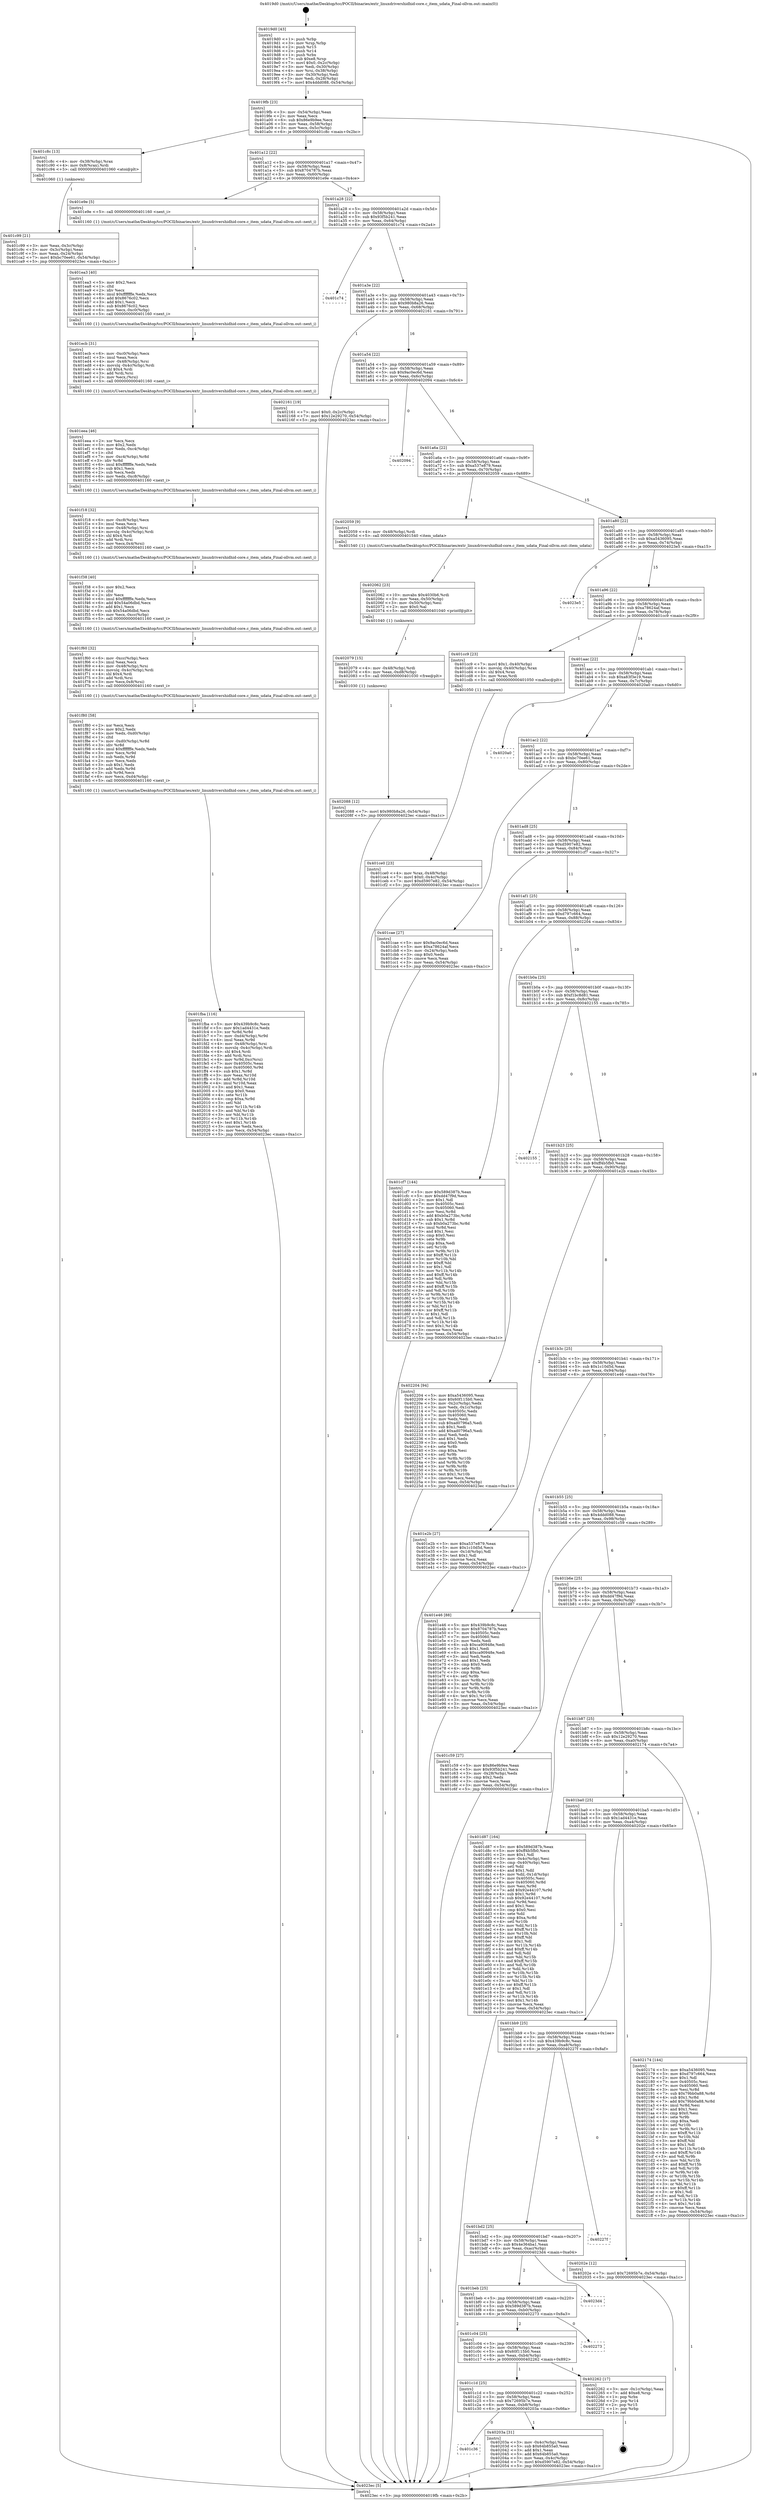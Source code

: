 digraph "0x4019d0" {
  label = "0x4019d0 (/mnt/c/Users/mathe/Desktop/tcc/POCII/binaries/extr_linuxdrivershidhid-core.c_item_udata_Final-ollvm.out::main(0))"
  labelloc = "t"
  node[shape=record]

  Entry [label="",width=0.3,height=0.3,shape=circle,fillcolor=black,style=filled]
  "0x4019fb" [label="{
     0x4019fb [23]\l
     | [instrs]\l
     &nbsp;&nbsp;0x4019fb \<+3\>: mov -0x54(%rbp),%eax\l
     &nbsp;&nbsp;0x4019fe \<+2\>: mov %eax,%ecx\l
     &nbsp;&nbsp;0x401a00 \<+6\>: sub $0x86e9b9ee,%ecx\l
     &nbsp;&nbsp;0x401a06 \<+3\>: mov %eax,-0x58(%rbp)\l
     &nbsp;&nbsp;0x401a09 \<+3\>: mov %ecx,-0x5c(%rbp)\l
     &nbsp;&nbsp;0x401a0c \<+6\>: je 0000000000401c8c \<main+0x2bc\>\l
  }"]
  "0x401c8c" [label="{
     0x401c8c [13]\l
     | [instrs]\l
     &nbsp;&nbsp;0x401c8c \<+4\>: mov -0x38(%rbp),%rax\l
     &nbsp;&nbsp;0x401c90 \<+4\>: mov 0x8(%rax),%rdi\l
     &nbsp;&nbsp;0x401c94 \<+5\>: call 0000000000401060 \<atoi@plt\>\l
     | [calls]\l
     &nbsp;&nbsp;0x401060 \{1\} (unknown)\l
  }"]
  "0x401a12" [label="{
     0x401a12 [22]\l
     | [instrs]\l
     &nbsp;&nbsp;0x401a12 \<+5\>: jmp 0000000000401a17 \<main+0x47\>\l
     &nbsp;&nbsp;0x401a17 \<+3\>: mov -0x58(%rbp),%eax\l
     &nbsp;&nbsp;0x401a1a \<+5\>: sub $0x8704787b,%eax\l
     &nbsp;&nbsp;0x401a1f \<+3\>: mov %eax,-0x60(%rbp)\l
     &nbsp;&nbsp;0x401a22 \<+6\>: je 0000000000401e9e \<main+0x4ce\>\l
  }"]
  Exit [label="",width=0.3,height=0.3,shape=circle,fillcolor=black,style=filled,peripheries=2]
  "0x401e9e" [label="{
     0x401e9e [5]\l
     | [instrs]\l
     &nbsp;&nbsp;0x401e9e \<+5\>: call 0000000000401160 \<next_i\>\l
     | [calls]\l
     &nbsp;&nbsp;0x401160 \{1\} (/mnt/c/Users/mathe/Desktop/tcc/POCII/binaries/extr_linuxdrivershidhid-core.c_item_udata_Final-ollvm.out::next_i)\l
  }"]
  "0x401a28" [label="{
     0x401a28 [22]\l
     | [instrs]\l
     &nbsp;&nbsp;0x401a28 \<+5\>: jmp 0000000000401a2d \<main+0x5d\>\l
     &nbsp;&nbsp;0x401a2d \<+3\>: mov -0x58(%rbp),%eax\l
     &nbsp;&nbsp;0x401a30 \<+5\>: sub $0x93f5b241,%eax\l
     &nbsp;&nbsp;0x401a35 \<+3\>: mov %eax,-0x64(%rbp)\l
     &nbsp;&nbsp;0x401a38 \<+6\>: je 0000000000401c74 \<main+0x2a4\>\l
  }"]
  "0x402088" [label="{
     0x402088 [12]\l
     | [instrs]\l
     &nbsp;&nbsp;0x402088 \<+7\>: movl $0x980b8a26,-0x54(%rbp)\l
     &nbsp;&nbsp;0x40208f \<+5\>: jmp 00000000004023ec \<main+0xa1c\>\l
  }"]
  "0x401c74" [label="{
     0x401c74\l
  }", style=dashed]
  "0x401a3e" [label="{
     0x401a3e [22]\l
     | [instrs]\l
     &nbsp;&nbsp;0x401a3e \<+5\>: jmp 0000000000401a43 \<main+0x73\>\l
     &nbsp;&nbsp;0x401a43 \<+3\>: mov -0x58(%rbp),%eax\l
     &nbsp;&nbsp;0x401a46 \<+5\>: sub $0x980b8a26,%eax\l
     &nbsp;&nbsp;0x401a4b \<+3\>: mov %eax,-0x68(%rbp)\l
     &nbsp;&nbsp;0x401a4e \<+6\>: je 0000000000402161 \<main+0x791\>\l
  }"]
  "0x402079" [label="{
     0x402079 [15]\l
     | [instrs]\l
     &nbsp;&nbsp;0x402079 \<+4\>: mov -0x48(%rbp),%rdi\l
     &nbsp;&nbsp;0x40207d \<+6\>: mov %eax,-0xd8(%rbp)\l
     &nbsp;&nbsp;0x402083 \<+5\>: call 0000000000401030 \<free@plt\>\l
     | [calls]\l
     &nbsp;&nbsp;0x401030 \{1\} (unknown)\l
  }"]
  "0x402161" [label="{
     0x402161 [19]\l
     | [instrs]\l
     &nbsp;&nbsp;0x402161 \<+7\>: movl $0x0,-0x2c(%rbp)\l
     &nbsp;&nbsp;0x402168 \<+7\>: movl $0x12e29270,-0x54(%rbp)\l
     &nbsp;&nbsp;0x40216f \<+5\>: jmp 00000000004023ec \<main+0xa1c\>\l
  }"]
  "0x401a54" [label="{
     0x401a54 [22]\l
     | [instrs]\l
     &nbsp;&nbsp;0x401a54 \<+5\>: jmp 0000000000401a59 \<main+0x89\>\l
     &nbsp;&nbsp;0x401a59 \<+3\>: mov -0x58(%rbp),%eax\l
     &nbsp;&nbsp;0x401a5c \<+5\>: sub $0x9ac0ec6d,%eax\l
     &nbsp;&nbsp;0x401a61 \<+3\>: mov %eax,-0x6c(%rbp)\l
     &nbsp;&nbsp;0x401a64 \<+6\>: je 0000000000402094 \<main+0x6c4\>\l
  }"]
  "0x402062" [label="{
     0x402062 [23]\l
     | [instrs]\l
     &nbsp;&nbsp;0x402062 \<+10\>: movabs $0x4030b6,%rdi\l
     &nbsp;&nbsp;0x40206c \<+3\>: mov %eax,-0x50(%rbp)\l
     &nbsp;&nbsp;0x40206f \<+3\>: mov -0x50(%rbp),%esi\l
     &nbsp;&nbsp;0x402072 \<+2\>: mov $0x0,%al\l
     &nbsp;&nbsp;0x402074 \<+5\>: call 0000000000401040 \<printf@plt\>\l
     | [calls]\l
     &nbsp;&nbsp;0x401040 \{1\} (unknown)\l
  }"]
  "0x402094" [label="{
     0x402094\l
  }", style=dashed]
  "0x401a6a" [label="{
     0x401a6a [22]\l
     | [instrs]\l
     &nbsp;&nbsp;0x401a6a \<+5\>: jmp 0000000000401a6f \<main+0x9f\>\l
     &nbsp;&nbsp;0x401a6f \<+3\>: mov -0x58(%rbp),%eax\l
     &nbsp;&nbsp;0x401a72 \<+5\>: sub $0xa537e879,%eax\l
     &nbsp;&nbsp;0x401a77 \<+3\>: mov %eax,-0x70(%rbp)\l
     &nbsp;&nbsp;0x401a7a \<+6\>: je 0000000000402059 \<main+0x689\>\l
  }"]
  "0x401c36" [label="{
     0x401c36\l
  }", style=dashed]
  "0x402059" [label="{
     0x402059 [9]\l
     | [instrs]\l
     &nbsp;&nbsp;0x402059 \<+4\>: mov -0x48(%rbp),%rdi\l
     &nbsp;&nbsp;0x40205d \<+5\>: call 0000000000401540 \<item_udata\>\l
     | [calls]\l
     &nbsp;&nbsp;0x401540 \{1\} (/mnt/c/Users/mathe/Desktop/tcc/POCII/binaries/extr_linuxdrivershidhid-core.c_item_udata_Final-ollvm.out::item_udata)\l
  }"]
  "0x401a80" [label="{
     0x401a80 [22]\l
     | [instrs]\l
     &nbsp;&nbsp;0x401a80 \<+5\>: jmp 0000000000401a85 \<main+0xb5\>\l
     &nbsp;&nbsp;0x401a85 \<+3\>: mov -0x58(%rbp),%eax\l
     &nbsp;&nbsp;0x401a88 \<+5\>: sub $0xa5436095,%eax\l
     &nbsp;&nbsp;0x401a8d \<+3\>: mov %eax,-0x74(%rbp)\l
     &nbsp;&nbsp;0x401a90 \<+6\>: je 00000000004023e5 \<main+0xa15\>\l
  }"]
  "0x40203a" [label="{
     0x40203a [31]\l
     | [instrs]\l
     &nbsp;&nbsp;0x40203a \<+3\>: mov -0x4c(%rbp),%eax\l
     &nbsp;&nbsp;0x40203d \<+5\>: sub $0x64b855a0,%eax\l
     &nbsp;&nbsp;0x402042 \<+3\>: add $0x1,%eax\l
     &nbsp;&nbsp;0x402045 \<+5\>: add $0x64b855a0,%eax\l
     &nbsp;&nbsp;0x40204a \<+3\>: mov %eax,-0x4c(%rbp)\l
     &nbsp;&nbsp;0x40204d \<+7\>: movl $0xd5907e82,-0x54(%rbp)\l
     &nbsp;&nbsp;0x402054 \<+5\>: jmp 00000000004023ec \<main+0xa1c\>\l
  }"]
  "0x4023e5" [label="{
     0x4023e5\l
  }", style=dashed]
  "0x401a96" [label="{
     0x401a96 [22]\l
     | [instrs]\l
     &nbsp;&nbsp;0x401a96 \<+5\>: jmp 0000000000401a9b \<main+0xcb\>\l
     &nbsp;&nbsp;0x401a9b \<+3\>: mov -0x58(%rbp),%eax\l
     &nbsp;&nbsp;0x401a9e \<+5\>: sub $0xa78624af,%eax\l
     &nbsp;&nbsp;0x401aa3 \<+3\>: mov %eax,-0x78(%rbp)\l
     &nbsp;&nbsp;0x401aa6 \<+6\>: je 0000000000401cc9 \<main+0x2f9\>\l
  }"]
  "0x401c1d" [label="{
     0x401c1d [25]\l
     | [instrs]\l
     &nbsp;&nbsp;0x401c1d \<+5\>: jmp 0000000000401c22 \<main+0x252\>\l
     &nbsp;&nbsp;0x401c22 \<+3\>: mov -0x58(%rbp),%eax\l
     &nbsp;&nbsp;0x401c25 \<+5\>: sub $0x72695b7e,%eax\l
     &nbsp;&nbsp;0x401c2a \<+6\>: mov %eax,-0xb8(%rbp)\l
     &nbsp;&nbsp;0x401c30 \<+6\>: je 000000000040203a \<main+0x66a\>\l
  }"]
  "0x401cc9" [label="{
     0x401cc9 [23]\l
     | [instrs]\l
     &nbsp;&nbsp;0x401cc9 \<+7\>: movl $0x1,-0x40(%rbp)\l
     &nbsp;&nbsp;0x401cd0 \<+4\>: movslq -0x40(%rbp),%rax\l
     &nbsp;&nbsp;0x401cd4 \<+4\>: shl $0x4,%rax\l
     &nbsp;&nbsp;0x401cd8 \<+3\>: mov %rax,%rdi\l
     &nbsp;&nbsp;0x401cdb \<+5\>: call 0000000000401050 \<malloc@plt\>\l
     | [calls]\l
     &nbsp;&nbsp;0x401050 \{1\} (unknown)\l
  }"]
  "0x401aac" [label="{
     0x401aac [22]\l
     | [instrs]\l
     &nbsp;&nbsp;0x401aac \<+5\>: jmp 0000000000401ab1 \<main+0xe1\>\l
     &nbsp;&nbsp;0x401ab1 \<+3\>: mov -0x58(%rbp),%eax\l
     &nbsp;&nbsp;0x401ab4 \<+5\>: sub $0xa83f3e19,%eax\l
     &nbsp;&nbsp;0x401ab9 \<+3\>: mov %eax,-0x7c(%rbp)\l
     &nbsp;&nbsp;0x401abc \<+6\>: je 00000000004020a0 \<main+0x6d0\>\l
  }"]
  "0x402262" [label="{
     0x402262 [17]\l
     | [instrs]\l
     &nbsp;&nbsp;0x402262 \<+3\>: mov -0x1c(%rbp),%eax\l
     &nbsp;&nbsp;0x402265 \<+7\>: add $0xe8,%rsp\l
     &nbsp;&nbsp;0x40226c \<+1\>: pop %rbx\l
     &nbsp;&nbsp;0x40226d \<+2\>: pop %r14\l
     &nbsp;&nbsp;0x40226f \<+2\>: pop %r15\l
     &nbsp;&nbsp;0x402271 \<+1\>: pop %rbp\l
     &nbsp;&nbsp;0x402272 \<+1\>: ret\l
  }"]
  "0x4020a0" [label="{
     0x4020a0\l
  }", style=dashed]
  "0x401ac2" [label="{
     0x401ac2 [22]\l
     | [instrs]\l
     &nbsp;&nbsp;0x401ac2 \<+5\>: jmp 0000000000401ac7 \<main+0xf7\>\l
     &nbsp;&nbsp;0x401ac7 \<+3\>: mov -0x58(%rbp),%eax\l
     &nbsp;&nbsp;0x401aca \<+5\>: sub $0xbc70ee61,%eax\l
     &nbsp;&nbsp;0x401acf \<+3\>: mov %eax,-0x80(%rbp)\l
     &nbsp;&nbsp;0x401ad2 \<+6\>: je 0000000000401cae \<main+0x2de\>\l
  }"]
  "0x401c04" [label="{
     0x401c04 [25]\l
     | [instrs]\l
     &nbsp;&nbsp;0x401c04 \<+5\>: jmp 0000000000401c09 \<main+0x239\>\l
     &nbsp;&nbsp;0x401c09 \<+3\>: mov -0x58(%rbp),%eax\l
     &nbsp;&nbsp;0x401c0c \<+5\>: sub $0x60f115b0,%eax\l
     &nbsp;&nbsp;0x401c11 \<+6\>: mov %eax,-0xb4(%rbp)\l
     &nbsp;&nbsp;0x401c17 \<+6\>: je 0000000000402262 \<main+0x892\>\l
  }"]
  "0x401cae" [label="{
     0x401cae [27]\l
     | [instrs]\l
     &nbsp;&nbsp;0x401cae \<+5\>: mov $0x9ac0ec6d,%eax\l
     &nbsp;&nbsp;0x401cb3 \<+5\>: mov $0xa78624af,%ecx\l
     &nbsp;&nbsp;0x401cb8 \<+3\>: mov -0x24(%rbp),%edx\l
     &nbsp;&nbsp;0x401cbb \<+3\>: cmp $0x0,%edx\l
     &nbsp;&nbsp;0x401cbe \<+3\>: cmove %ecx,%eax\l
     &nbsp;&nbsp;0x401cc1 \<+3\>: mov %eax,-0x54(%rbp)\l
     &nbsp;&nbsp;0x401cc4 \<+5\>: jmp 00000000004023ec \<main+0xa1c\>\l
  }"]
  "0x401ad8" [label="{
     0x401ad8 [25]\l
     | [instrs]\l
     &nbsp;&nbsp;0x401ad8 \<+5\>: jmp 0000000000401add \<main+0x10d\>\l
     &nbsp;&nbsp;0x401add \<+3\>: mov -0x58(%rbp),%eax\l
     &nbsp;&nbsp;0x401ae0 \<+5\>: sub $0xd5907e82,%eax\l
     &nbsp;&nbsp;0x401ae5 \<+6\>: mov %eax,-0x84(%rbp)\l
     &nbsp;&nbsp;0x401aeb \<+6\>: je 0000000000401cf7 \<main+0x327\>\l
  }"]
  "0x402273" [label="{
     0x402273\l
  }", style=dashed]
  "0x401cf7" [label="{
     0x401cf7 [144]\l
     | [instrs]\l
     &nbsp;&nbsp;0x401cf7 \<+5\>: mov $0x589d387b,%eax\l
     &nbsp;&nbsp;0x401cfc \<+5\>: mov $0xdd47f9d,%ecx\l
     &nbsp;&nbsp;0x401d01 \<+2\>: mov $0x1,%dl\l
     &nbsp;&nbsp;0x401d03 \<+7\>: mov 0x40505c,%esi\l
     &nbsp;&nbsp;0x401d0a \<+7\>: mov 0x405060,%edi\l
     &nbsp;&nbsp;0x401d11 \<+3\>: mov %esi,%r8d\l
     &nbsp;&nbsp;0x401d14 \<+7\>: add $0xb0a273bc,%r8d\l
     &nbsp;&nbsp;0x401d1b \<+4\>: sub $0x1,%r8d\l
     &nbsp;&nbsp;0x401d1f \<+7\>: sub $0xb0a273bc,%r8d\l
     &nbsp;&nbsp;0x401d26 \<+4\>: imul %r8d,%esi\l
     &nbsp;&nbsp;0x401d2a \<+3\>: and $0x1,%esi\l
     &nbsp;&nbsp;0x401d2d \<+3\>: cmp $0x0,%esi\l
     &nbsp;&nbsp;0x401d30 \<+4\>: sete %r9b\l
     &nbsp;&nbsp;0x401d34 \<+3\>: cmp $0xa,%edi\l
     &nbsp;&nbsp;0x401d37 \<+4\>: setl %r10b\l
     &nbsp;&nbsp;0x401d3b \<+3\>: mov %r9b,%r11b\l
     &nbsp;&nbsp;0x401d3e \<+4\>: xor $0xff,%r11b\l
     &nbsp;&nbsp;0x401d42 \<+3\>: mov %r10b,%bl\l
     &nbsp;&nbsp;0x401d45 \<+3\>: xor $0xff,%bl\l
     &nbsp;&nbsp;0x401d48 \<+3\>: xor $0x1,%dl\l
     &nbsp;&nbsp;0x401d4b \<+3\>: mov %r11b,%r14b\l
     &nbsp;&nbsp;0x401d4e \<+4\>: and $0xff,%r14b\l
     &nbsp;&nbsp;0x401d52 \<+3\>: and %dl,%r9b\l
     &nbsp;&nbsp;0x401d55 \<+3\>: mov %bl,%r15b\l
     &nbsp;&nbsp;0x401d58 \<+4\>: and $0xff,%r15b\l
     &nbsp;&nbsp;0x401d5c \<+3\>: and %dl,%r10b\l
     &nbsp;&nbsp;0x401d5f \<+3\>: or %r9b,%r14b\l
     &nbsp;&nbsp;0x401d62 \<+3\>: or %r10b,%r15b\l
     &nbsp;&nbsp;0x401d65 \<+3\>: xor %r15b,%r14b\l
     &nbsp;&nbsp;0x401d68 \<+3\>: or %bl,%r11b\l
     &nbsp;&nbsp;0x401d6b \<+4\>: xor $0xff,%r11b\l
     &nbsp;&nbsp;0x401d6f \<+3\>: or $0x1,%dl\l
     &nbsp;&nbsp;0x401d72 \<+3\>: and %dl,%r11b\l
     &nbsp;&nbsp;0x401d75 \<+3\>: or %r11b,%r14b\l
     &nbsp;&nbsp;0x401d78 \<+4\>: test $0x1,%r14b\l
     &nbsp;&nbsp;0x401d7c \<+3\>: cmovne %ecx,%eax\l
     &nbsp;&nbsp;0x401d7f \<+3\>: mov %eax,-0x54(%rbp)\l
     &nbsp;&nbsp;0x401d82 \<+5\>: jmp 00000000004023ec \<main+0xa1c\>\l
  }"]
  "0x401af1" [label="{
     0x401af1 [25]\l
     | [instrs]\l
     &nbsp;&nbsp;0x401af1 \<+5\>: jmp 0000000000401af6 \<main+0x126\>\l
     &nbsp;&nbsp;0x401af6 \<+3\>: mov -0x58(%rbp),%eax\l
     &nbsp;&nbsp;0x401af9 \<+5\>: sub $0xd797c664,%eax\l
     &nbsp;&nbsp;0x401afe \<+6\>: mov %eax,-0x88(%rbp)\l
     &nbsp;&nbsp;0x401b04 \<+6\>: je 0000000000402204 \<main+0x834\>\l
  }"]
  "0x401beb" [label="{
     0x401beb [25]\l
     | [instrs]\l
     &nbsp;&nbsp;0x401beb \<+5\>: jmp 0000000000401bf0 \<main+0x220\>\l
     &nbsp;&nbsp;0x401bf0 \<+3\>: mov -0x58(%rbp),%eax\l
     &nbsp;&nbsp;0x401bf3 \<+5\>: sub $0x589d387b,%eax\l
     &nbsp;&nbsp;0x401bf8 \<+6\>: mov %eax,-0xb0(%rbp)\l
     &nbsp;&nbsp;0x401bfe \<+6\>: je 0000000000402273 \<main+0x8a3\>\l
  }"]
  "0x402204" [label="{
     0x402204 [94]\l
     | [instrs]\l
     &nbsp;&nbsp;0x402204 \<+5\>: mov $0xa5436095,%eax\l
     &nbsp;&nbsp;0x402209 \<+5\>: mov $0x60f115b0,%ecx\l
     &nbsp;&nbsp;0x40220e \<+3\>: mov -0x2c(%rbp),%edx\l
     &nbsp;&nbsp;0x402211 \<+3\>: mov %edx,-0x1c(%rbp)\l
     &nbsp;&nbsp;0x402214 \<+7\>: mov 0x40505c,%edx\l
     &nbsp;&nbsp;0x40221b \<+7\>: mov 0x405060,%esi\l
     &nbsp;&nbsp;0x402222 \<+2\>: mov %edx,%edi\l
     &nbsp;&nbsp;0x402224 \<+6\>: sub $0xad0796a5,%edi\l
     &nbsp;&nbsp;0x40222a \<+3\>: sub $0x1,%edi\l
     &nbsp;&nbsp;0x40222d \<+6\>: add $0xad0796a5,%edi\l
     &nbsp;&nbsp;0x402233 \<+3\>: imul %edi,%edx\l
     &nbsp;&nbsp;0x402236 \<+3\>: and $0x1,%edx\l
     &nbsp;&nbsp;0x402239 \<+3\>: cmp $0x0,%edx\l
     &nbsp;&nbsp;0x40223c \<+4\>: sete %r8b\l
     &nbsp;&nbsp;0x402240 \<+3\>: cmp $0xa,%esi\l
     &nbsp;&nbsp;0x402243 \<+4\>: setl %r9b\l
     &nbsp;&nbsp;0x402247 \<+3\>: mov %r8b,%r10b\l
     &nbsp;&nbsp;0x40224a \<+3\>: and %r9b,%r10b\l
     &nbsp;&nbsp;0x40224d \<+3\>: xor %r9b,%r8b\l
     &nbsp;&nbsp;0x402250 \<+3\>: or %r8b,%r10b\l
     &nbsp;&nbsp;0x402253 \<+4\>: test $0x1,%r10b\l
     &nbsp;&nbsp;0x402257 \<+3\>: cmovne %ecx,%eax\l
     &nbsp;&nbsp;0x40225a \<+3\>: mov %eax,-0x54(%rbp)\l
     &nbsp;&nbsp;0x40225d \<+5\>: jmp 00000000004023ec \<main+0xa1c\>\l
  }"]
  "0x401b0a" [label="{
     0x401b0a [25]\l
     | [instrs]\l
     &nbsp;&nbsp;0x401b0a \<+5\>: jmp 0000000000401b0f \<main+0x13f\>\l
     &nbsp;&nbsp;0x401b0f \<+3\>: mov -0x58(%rbp),%eax\l
     &nbsp;&nbsp;0x401b12 \<+5\>: sub $0xf1bc8d81,%eax\l
     &nbsp;&nbsp;0x401b17 \<+6\>: mov %eax,-0x8c(%rbp)\l
     &nbsp;&nbsp;0x401b1d \<+6\>: je 0000000000402155 \<main+0x785\>\l
  }"]
  "0x4023d4" [label="{
     0x4023d4\l
  }", style=dashed]
  "0x402155" [label="{
     0x402155\l
  }", style=dashed]
  "0x401b23" [label="{
     0x401b23 [25]\l
     | [instrs]\l
     &nbsp;&nbsp;0x401b23 \<+5\>: jmp 0000000000401b28 \<main+0x158\>\l
     &nbsp;&nbsp;0x401b28 \<+3\>: mov -0x58(%rbp),%eax\l
     &nbsp;&nbsp;0x401b2b \<+5\>: sub $0xff4b5fb0,%eax\l
     &nbsp;&nbsp;0x401b30 \<+6\>: mov %eax,-0x90(%rbp)\l
     &nbsp;&nbsp;0x401b36 \<+6\>: je 0000000000401e2b \<main+0x45b\>\l
  }"]
  "0x401bd2" [label="{
     0x401bd2 [25]\l
     | [instrs]\l
     &nbsp;&nbsp;0x401bd2 \<+5\>: jmp 0000000000401bd7 \<main+0x207\>\l
     &nbsp;&nbsp;0x401bd7 \<+3\>: mov -0x58(%rbp),%eax\l
     &nbsp;&nbsp;0x401bda \<+5\>: sub $0x4e364ba1,%eax\l
     &nbsp;&nbsp;0x401bdf \<+6\>: mov %eax,-0xac(%rbp)\l
     &nbsp;&nbsp;0x401be5 \<+6\>: je 00000000004023d4 \<main+0xa04\>\l
  }"]
  "0x401e2b" [label="{
     0x401e2b [27]\l
     | [instrs]\l
     &nbsp;&nbsp;0x401e2b \<+5\>: mov $0xa537e879,%eax\l
     &nbsp;&nbsp;0x401e30 \<+5\>: mov $0x1c10d5d,%ecx\l
     &nbsp;&nbsp;0x401e35 \<+3\>: mov -0x1d(%rbp),%dl\l
     &nbsp;&nbsp;0x401e38 \<+3\>: test $0x1,%dl\l
     &nbsp;&nbsp;0x401e3b \<+3\>: cmovne %ecx,%eax\l
     &nbsp;&nbsp;0x401e3e \<+3\>: mov %eax,-0x54(%rbp)\l
     &nbsp;&nbsp;0x401e41 \<+5\>: jmp 00000000004023ec \<main+0xa1c\>\l
  }"]
  "0x401b3c" [label="{
     0x401b3c [25]\l
     | [instrs]\l
     &nbsp;&nbsp;0x401b3c \<+5\>: jmp 0000000000401b41 \<main+0x171\>\l
     &nbsp;&nbsp;0x401b41 \<+3\>: mov -0x58(%rbp),%eax\l
     &nbsp;&nbsp;0x401b44 \<+5\>: sub $0x1c10d5d,%eax\l
     &nbsp;&nbsp;0x401b49 \<+6\>: mov %eax,-0x94(%rbp)\l
     &nbsp;&nbsp;0x401b4f \<+6\>: je 0000000000401e46 \<main+0x476\>\l
  }"]
  "0x40227f" [label="{
     0x40227f\l
  }", style=dashed]
  "0x401e46" [label="{
     0x401e46 [88]\l
     | [instrs]\l
     &nbsp;&nbsp;0x401e46 \<+5\>: mov $0x439b9c8c,%eax\l
     &nbsp;&nbsp;0x401e4b \<+5\>: mov $0x8704787b,%ecx\l
     &nbsp;&nbsp;0x401e50 \<+7\>: mov 0x40505c,%edx\l
     &nbsp;&nbsp;0x401e57 \<+7\>: mov 0x405060,%esi\l
     &nbsp;&nbsp;0x401e5e \<+2\>: mov %edx,%edi\l
     &nbsp;&nbsp;0x401e60 \<+6\>: sub $0xca90948e,%edi\l
     &nbsp;&nbsp;0x401e66 \<+3\>: sub $0x1,%edi\l
     &nbsp;&nbsp;0x401e69 \<+6\>: add $0xca90948e,%edi\l
     &nbsp;&nbsp;0x401e6f \<+3\>: imul %edi,%edx\l
     &nbsp;&nbsp;0x401e72 \<+3\>: and $0x1,%edx\l
     &nbsp;&nbsp;0x401e75 \<+3\>: cmp $0x0,%edx\l
     &nbsp;&nbsp;0x401e78 \<+4\>: sete %r8b\l
     &nbsp;&nbsp;0x401e7c \<+3\>: cmp $0xa,%esi\l
     &nbsp;&nbsp;0x401e7f \<+4\>: setl %r9b\l
     &nbsp;&nbsp;0x401e83 \<+3\>: mov %r8b,%r10b\l
     &nbsp;&nbsp;0x401e86 \<+3\>: and %r9b,%r10b\l
     &nbsp;&nbsp;0x401e89 \<+3\>: xor %r9b,%r8b\l
     &nbsp;&nbsp;0x401e8c \<+3\>: or %r8b,%r10b\l
     &nbsp;&nbsp;0x401e8f \<+4\>: test $0x1,%r10b\l
     &nbsp;&nbsp;0x401e93 \<+3\>: cmovne %ecx,%eax\l
     &nbsp;&nbsp;0x401e96 \<+3\>: mov %eax,-0x54(%rbp)\l
     &nbsp;&nbsp;0x401e99 \<+5\>: jmp 00000000004023ec \<main+0xa1c\>\l
  }"]
  "0x401b55" [label="{
     0x401b55 [25]\l
     | [instrs]\l
     &nbsp;&nbsp;0x401b55 \<+5\>: jmp 0000000000401b5a \<main+0x18a\>\l
     &nbsp;&nbsp;0x401b5a \<+3\>: mov -0x58(%rbp),%eax\l
     &nbsp;&nbsp;0x401b5d \<+5\>: sub $0x4ddd088,%eax\l
     &nbsp;&nbsp;0x401b62 \<+6\>: mov %eax,-0x98(%rbp)\l
     &nbsp;&nbsp;0x401b68 \<+6\>: je 0000000000401c59 \<main+0x289\>\l
  }"]
  "0x401bb9" [label="{
     0x401bb9 [25]\l
     | [instrs]\l
     &nbsp;&nbsp;0x401bb9 \<+5\>: jmp 0000000000401bbe \<main+0x1ee\>\l
     &nbsp;&nbsp;0x401bbe \<+3\>: mov -0x58(%rbp),%eax\l
     &nbsp;&nbsp;0x401bc1 \<+5\>: sub $0x439b9c8c,%eax\l
     &nbsp;&nbsp;0x401bc6 \<+6\>: mov %eax,-0xa8(%rbp)\l
     &nbsp;&nbsp;0x401bcc \<+6\>: je 000000000040227f \<main+0x8af\>\l
  }"]
  "0x401c59" [label="{
     0x401c59 [27]\l
     | [instrs]\l
     &nbsp;&nbsp;0x401c59 \<+5\>: mov $0x86e9b9ee,%eax\l
     &nbsp;&nbsp;0x401c5e \<+5\>: mov $0x93f5b241,%ecx\l
     &nbsp;&nbsp;0x401c63 \<+3\>: mov -0x28(%rbp),%edx\l
     &nbsp;&nbsp;0x401c66 \<+3\>: cmp $0x2,%edx\l
     &nbsp;&nbsp;0x401c69 \<+3\>: cmovne %ecx,%eax\l
     &nbsp;&nbsp;0x401c6c \<+3\>: mov %eax,-0x54(%rbp)\l
     &nbsp;&nbsp;0x401c6f \<+5\>: jmp 00000000004023ec \<main+0xa1c\>\l
  }"]
  "0x401b6e" [label="{
     0x401b6e [25]\l
     | [instrs]\l
     &nbsp;&nbsp;0x401b6e \<+5\>: jmp 0000000000401b73 \<main+0x1a3\>\l
     &nbsp;&nbsp;0x401b73 \<+3\>: mov -0x58(%rbp),%eax\l
     &nbsp;&nbsp;0x401b76 \<+5\>: sub $0xdd47f9d,%eax\l
     &nbsp;&nbsp;0x401b7b \<+6\>: mov %eax,-0x9c(%rbp)\l
     &nbsp;&nbsp;0x401b81 \<+6\>: je 0000000000401d87 \<main+0x3b7\>\l
  }"]
  "0x4023ec" [label="{
     0x4023ec [5]\l
     | [instrs]\l
     &nbsp;&nbsp;0x4023ec \<+5\>: jmp 00000000004019fb \<main+0x2b\>\l
  }"]
  "0x4019d0" [label="{
     0x4019d0 [43]\l
     | [instrs]\l
     &nbsp;&nbsp;0x4019d0 \<+1\>: push %rbp\l
     &nbsp;&nbsp;0x4019d1 \<+3\>: mov %rsp,%rbp\l
     &nbsp;&nbsp;0x4019d4 \<+2\>: push %r15\l
     &nbsp;&nbsp;0x4019d6 \<+2\>: push %r14\l
     &nbsp;&nbsp;0x4019d8 \<+1\>: push %rbx\l
     &nbsp;&nbsp;0x4019d9 \<+7\>: sub $0xe8,%rsp\l
     &nbsp;&nbsp;0x4019e0 \<+7\>: movl $0x0,-0x2c(%rbp)\l
     &nbsp;&nbsp;0x4019e7 \<+3\>: mov %edi,-0x30(%rbp)\l
     &nbsp;&nbsp;0x4019ea \<+4\>: mov %rsi,-0x38(%rbp)\l
     &nbsp;&nbsp;0x4019ee \<+3\>: mov -0x30(%rbp),%edi\l
     &nbsp;&nbsp;0x4019f1 \<+3\>: mov %edi,-0x28(%rbp)\l
     &nbsp;&nbsp;0x4019f4 \<+7\>: movl $0x4ddd088,-0x54(%rbp)\l
  }"]
  "0x401c99" [label="{
     0x401c99 [21]\l
     | [instrs]\l
     &nbsp;&nbsp;0x401c99 \<+3\>: mov %eax,-0x3c(%rbp)\l
     &nbsp;&nbsp;0x401c9c \<+3\>: mov -0x3c(%rbp),%eax\l
     &nbsp;&nbsp;0x401c9f \<+3\>: mov %eax,-0x24(%rbp)\l
     &nbsp;&nbsp;0x401ca2 \<+7\>: movl $0xbc70ee61,-0x54(%rbp)\l
     &nbsp;&nbsp;0x401ca9 \<+5\>: jmp 00000000004023ec \<main+0xa1c\>\l
  }"]
  "0x401ce0" [label="{
     0x401ce0 [23]\l
     | [instrs]\l
     &nbsp;&nbsp;0x401ce0 \<+4\>: mov %rax,-0x48(%rbp)\l
     &nbsp;&nbsp;0x401ce4 \<+7\>: movl $0x0,-0x4c(%rbp)\l
     &nbsp;&nbsp;0x401ceb \<+7\>: movl $0xd5907e82,-0x54(%rbp)\l
     &nbsp;&nbsp;0x401cf2 \<+5\>: jmp 00000000004023ec \<main+0xa1c\>\l
  }"]
  "0x40202e" [label="{
     0x40202e [12]\l
     | [instrs]\l
     &nbsp;&nbsp;0x40202e \<+7\>: movl $0x72695b7e,-0x54(%rbp)\l
     &nbsp;&nbsp;0x402035 \<+5\>: jmp 00000000004023ec \<main+0xa1c\>\l
  }"]
  "0x401d87" [label="{
     0x401d87 [164]\l
     | [instrs]\l
     &nbsp;&nbsp;0x401d87 \<+5\>: mov $0x589d387b,%eax\l
     &nbsp;&nbsp;0x401d8c \<+5\>: mov $0xff4b5fb0,%ecx\l
     &nbsp;&nbsp;0x401d91 \<+2\>: mov $0x1,%dl\l
     &nbsp;&nbsp;0x401d93 \<+3\>: mov -0x4c(%rbp),%esi\l
     &nbsp;&nbsp;0x401d96 \<+3\>: cmp -0x40(%rbp),%esi\l
     &nbsp;&nbsp;0x401d99 \<+4\>: setl %dil\l
     &nbsp;&nbsp;0x401d9d \<+4\>: and $0x1,%dil\l
     &nbsp;&nbsp;0x401da1 \<+4\>: mov %dil,-0x1d(%rbp)\l
     &nbsp;&nbsp;0x401da5 \<+7\>: mov 0x40505c,%esi\l
     &nbsp;&nbsp;0x401dac \<+8\>: mov 0x405060,%r8d\l
     &nbsp;&nbsp;0x401db4 \<+3\>: mov %esi,%r9d\l
     &nbsp;&nbsp;0x401db7 \<+7\>: add $0x92e44107,%r9d\l
     &nbsp;&nbsp;0x401dbe \<+4\>: sub $0x1,%r9d\l
     &nbsp;&nbsp;0x401dc2 \<+7\>: sub $0x92e44107,%r9d\l
     &nbsp;&nbsp;0x401dc9 \<+4\>: imul %r9d,%esi\l
     &nbsp;&nbsp;0x401dcd \<+3\>: and $0x1,%esi\l
     &nbsp;&nbsp;0x401dd0 \<+3\>: cmp $0x0,%esi\l
     &nbsp;&nbsp;0x401dd3 \<+4\>: sete %dil\l
     &nbsp;&nbsp;0x401dd7 \<+4\>: cmp $0xa,%r8d\l
     &nbsp;&nbsp;0x401ddb \<+4\>: setl %r10b\l
     &nbsp;&nbsp;0x401ddf \<+3\>: mov %dil,%r11b\l
     &nbsp;&nbsp;0x401de2 \<+4\>: xor $0xff,%r11b\l
     &nbsp;&nbsp;0x401de6 \<+3\>: mov %r10b,%bl\l
     &nbsp;&nbsp;0x401de9 \<+3\>: xor $0xff,%bl\l
     &nbsp;&nbsp;0x401dec \<+3\>: xor $0x1,%dl\l
     &nbsp;&nbsp;0x401def \<+3\>: mov %r11b,%r14b\l
     &nbsp;&nbsp;0x401df2 \<+4\>: and $0xff,%r14b\l
     &nbsp;&nbsp;0x401df6 \<+3\>: and %dl,%dil\l
     &nbsp;&nbsp;0x401df9 \<+3\>: mov %bl,%r15b\l
     &nbsp;&nbsp;0x401dfc \<+4\>: and $0xff,%r15b\l
     &nbsp;&nbsp;0x401e00 \<+3\>: and %dl,%r10b\l
     &nbsp;&nbsp;0x401e03 \<+3\>: or %dil,%r14b\l
     &nbsp;&nbsp;0x401e06 \<+3\>: or %r10b,%r15b\l
     &nbsp;&nbsp;0x401e09 \<+3\>: xor %r15b,%r14b\l
     &nbsp;&nbsp;0x401e0c \<+3\>: or %bl,%r11b\l
     &nbsp;&nbsp;0x401e0f \<+4\>: xor $0xff,%r11b\l
     &nbsp;&nbsp;0x401e13 \<+3\>: or $0x1,%dl\l
     &nbsp;&nbsp;0x401e16 \<+3\>: and %dl,%r11b\l
     &nbsp;&nbsp;0x401e19 \<+3\>: or %r11b,%r14b\l
     &nbsp;&nbsp;0x401e1c \<+4\>: test $0x1,%r14b\l
     &nbsp;&nbsp;0x401e20 \<+3\>: cmovne %ecx,%eax\l
     &nbsp;&nbsp;0x401e23 \<+3\>: mov %eax,-0x54(%rbp)\l
     &nbsp;&nbsp;0x401e26 \<+5\>: jmp 00000000004023ec \<main+0xa1c\>\l
  }"]
  "0x401b87" [label="{
     0x401b87 [25]\l
     | [instrs]\l
     &nbsp;&nbsp;0x401b87 \<+5\>: jmp 0000000000401b8c \<main+0x1bc\>\l
     &nbsp;&nbsp;0x401b8c \<+3\>: mov -0x58(%rbp),%eax\l
     &nbsp;&nbsp;0x401b8f \<+5\>: sub $0x12e29270,%eax\l
     &nbsp;&nbsp;0x401b94 \<+6\>: mov %eax,-0xa0(%rbp)\l
     &nbsp;&nbsp;0x401b9a \<+6\>: je 0000000000402174 \<main+0x7a4\>\l
  }"]
  "0x401ea3" [label="{
     0x401ea3 [40]\l
     | [instrs]\l
     &nbsp;&nbsp;0x401ea3 \<+5\>: mov $0x2,%ecx\l
     &nbsp;&nbsp;0x401ea8 \<+1\>: cltd\l
     &nbsp;&nbsp;0x401ea9 \<+2\>: idiv %ecx\l
     &nbsp;&nbsp;0x401eab \<+6\>: imul $0xfffffffe,%edx,%ecx\l
     &nbsp;&nbsp;0x401eb1 \<+6\>: add $0x8676c02,%ecx\l
     &nbsp;&nbsp;0x401eb7 \<+3\>: add $0x1,%ecx\l
     &nbsp;&nbsp;0x401eba \<+6\>: sub $0x8676c02,%ecx\l
     &nbsp;&nbsp;0x401ec0 \<+6\>: mov %ecx,-0xc0(%rbp)\l
     &nbsp;&nbsp;0x401ec6 \<+5\>: call 0000000000401160 \<next_i\>\l
     | [calls]\l
     &nbsp;&nbsp;0x401160 \{1\} (/mnt/c/Users/mathe/Desktop/tcc/POCII/binaries/extr_linuxdrivershidhid-core.c_item_udata_Final-ollvm.out::next_i)\l
  }"]
  "0x401ecb" [label="{
     0x401ecb [31]\l
     | [instrs]\l
     &nbsp;&nbsp;0x401ecb \<+6\>: mov -0xc0(%rbp),%ecx\l
     &nbsp;&nbsp;0x401ed1 \<+3\>: imul %eax,%ecx\l
     &nbsp;&nbsp;0x401ed4 \<+4\>: mov -0x48(%rbp),%rsi\l
     &nbsp;&nbsp;0x401ed8 \<+4\>: movslq -0x4c(%rbp),%rdi\l
     &nbsp;&nbsp;0x401edc \<+4\>: shl $0x4,%rdi\l
     &nbsp;&nbsp;0x401ee0 \<+3\>: add %rdi,%rsi\l
     &nbsp;&nbsp;0x401ee3 \<+2\>: mov %ecx,(%rsi)\l
     &nbsp;&nbsp;0x401ee5 \<+5\>: call 0000000000401160 \<next_i\>\l
     | [calls]\l
     &nbsp;&nbsp;0x401160 \{1\} (/mnt/c/Users/mathe/Desktop/tcc/POCII/binaries/extr_linuxdrivershidhid-core.c_item_udata_Final-ollvm.out::next_i)\l
  }"]
  "0x401eea" [label="{
     0x401eea [46]\l
     | [instrs]\l
     &nbsp;&nbsp;0x401eea \<+2\>: xor %ecx,%ecx\l
     &nbsp;&nbsp;0x401eec \<+5\>: mov $0x2,%edx\l
     &nbsp;&nbsp;0x401ef1 \<+6\>: mov %edx,-0xc4(%rbp)\l
     &nbsp;&nbsp;0x401ef7 \<+1\>: cltd\l
     &nbsp;&nbsp;0x401ef8 \<+7\>: mov -0xc4(%rbp),%r8d\l
     &nbsp;&nbsp;0x401eff \<+3\>: idiv %r8d\l
     &nbsp;&nbsp;0x401f02 \<+6\>: imul $0xfffffffe,%edx,%edx\l
     &nbsp;&nbsp;0x401f08 \<+3\>: sub $0x1,%ecx\l
     &nbsp;&nbsp;0x401f0b \<+2\>: sub %ecx,%edx\l
     &nbsp;&nbsp;0x401f0d \<+6\>: mov %edx,-0xc8(%rbp)\l
     &nbsp;&nbsp;0x401f13 \<+5\>: call 0000000000401160 \<next_i\>\l
     | [calls]\l
     &nbsp;&nbsp;0x401160 \{1\} (/mnt/c/Users/mathe/Desktop/tcc/POCII/binaries/extr_linuxdrivershidhid-core.c_item_udata_Final-ollvm.out::next_i)\l
  }"]
  "0x401f18" [label="{
     0x401f18 [32]\l
     | [instrs]\l
     &nbsp;&nbsp;0x401f18 \<+6\>: mov -0xc8(%rbp),%ecx\l
     &nbsp;&nbsp;0x401f1e \<+3\>: imul %eax,%ecx\l
     &nbsp;&nbsp;0x401f21 \<+4\>: mov -0x48(%rbp),%rsi\l
     &nbsp;&nbsp;0x401f25 \<+4\>: movslq -0x4c(%rbp),%rdi\l
     &nbsp;&nbsp;0x401f29 \<+4\>: shl $0x4,%rdi\l
     &nbsp;&nbsp;0x401f2d \<+3\>: add %rdi,%rsi\l
     &nbsp;&nbsp;0x401f30 \<+3\>: mov %ecx,0x4(%rsi)\l
     &nbsp;&nbsp;0x401f33 \<+5\>: call 0000000000401160 \<next_i\>\l
     | [calls]\l
     &nbsp;&nbsp;0x401160 \{1\} (/mnt/c/Users/mathe/Desktop/tcc/POCII/binaries/extr_linuxdrivershidhid-core.c_item_udata_Final-ollvm.out::next_i)\l
  }"]
  "0x401f38" [label="{
     0x401f38 [40]\l
     | [instrs]\l
     &nbsp;&nbsp;0x401f38 \<+5\>: mov $0x2,%ecx\l
     &nbsp;&nbsp;0x401f3d \<+1\>: cltd\l
     &nbsp;&nbsp;0x401f3e \<+2\>: idiv %ecx\l
     &nbsp;&nbsp;0x401f40 \<+6\>: imul $0xfffffffe,%edx,%ecx\l
     &nbsp;&nbsp;0x401f46 \<+6\>: add $0x54a06dbd,%ecx\l
     &nbsp;&nbsp;0x401f4c \<+3\>: add $0x1,%ecx\l
     &nbsp;&nbsp;0x401f4f \<+6\>: sub $0x54a06dbd,%ecx\l
     &nbsp;&nbsp;0x401f55 \<+6\>: mov %ecx,-0xcc(%rbp)\l
     &nbsp;&nbsp;0x401f5b \<+5\>: call 0000000000401160 \<next_i\>\l
     | [calls]\l
     &nbsp;&nbsp;0x401160 \{1\} (/mnt/c/Users/mathe/Desktop/tcc/POCII/binaries/extr_linuxdrivershidhid-core.c_item_udata_Final-ollvm.out::next_i)\l
  }"]
  "0x401f60" [label="{
     0x401f60 [32]\l
     | [instrs]\l
     &nbsp;&nbsp;0x401f60 \<+6\>: mov -0xcc(%rbp),%ecx\l
     &nbsp;&nbsp;0x401f66 \<+3\>: imul %eax,%ecx\l
     &nbsp;&nbsp;0x401f69 \<+4\>: mov -0x48(%rbp),%rsi\l
     &nbsp;&nbsp;0x401f6d \<+4\>: movslq -0x4c(%rbp),%rdi\l
     &nbsp;&nbsp;0x401f71 \<+4\>: shl $0x4,%rdi\l
     &nbsp;&nbsp;0x401f75 \<+3\>: add %rdi,%rsi\l
     &nbsp;&nbsp;0x401f78 \<+3\>: mov %ecx,0x8(%rsi)\l
     &nbsp;&nbsp;0x401f7b \<+5\>: call 0000000000401160 \<next_i\>\l
     | [calls]\l
     &nbsp;&nbsp;0x401160 \{1\} (/mnt/c/Users/mathe/Desktop/tcc/POCII/binaries/extr_linuxdrivershidhid-core.c_item_udata_Final-ollvm.out::next_i)\l
  }"]
  "0x401f80" [label="{
     0x401f80 [58]\l
     | [instrs]\l
     &nbsp;&nbsp;0x401f80 \<+2\>: xor %ecx,%ecx\l
     &nbsp;&nbsp;0x401f82 \<+5\>: mov $0x2,%edx\l
     &nbsp;&nbsp;0x401f87 \<+6\>: mov %edx,-0xd0(%rbp)\l
     &nbsp;&nbsp;0x401f8d \<+1\>: cltd\l
     &nbsp;&nbsp;0x401f8e \<+7\>: mov -0xd0(%rbp),%r8d\l
     &nbsp;&nbsp;0x401f95 \<+3\>: idiv %r8d\l
     &nbsp;&nbsp;0x401f98 \<+6\>: imul $0xfffffffe,%edx,%edx\l
     &nbsp;&nbsp;0x401f9e \<+3\>: mov %ecx,%r9d\l
     &nbsp;&nbsp;0x401fa1 \<+3\>: sub %edx,%r9d\l
     &nbsp;&nbsp;0x401fa4 \<+2\>: mov %ecx,%edx\l
     &nbsp;&nbsp;0x401fa6 \<+3\>: sub $0x1,%edx\l
     &nbsp;&nbsp;0x401fa9 \<+3\>: add %edx,%r9d\l
     &nbsp;&nbsp;0x401fac \<+3\>: sub %r9d,%ecx\l
     &nbsp;&nbsp;0x401faf \<+6\>: mov %ecx,-0xd4(%rbp)\l
     &nbsp;&nbsp;0x401fb5 \<+5\>: call 0000000000401160 \<next_i\>\l
     | [calls]\l
     &nbsp;&nbsp;0x401160 \{1\} (/mnt/c/Users/mathe/Desktop/tcc/POCII/binaries/extr_linuxdrivershidhid-core.c_item_udata_Final-ollvm.out::next_i)\l
  }"]
  "0x401fba" [label="{
     0x401fba [116]\l
     | [instrs]\l
     &nbsp;&nbsp;0x401fba \<+5\>: mov $0x439b9c8c,%ecx\l
     &nbsp;&nbsp;0x401fbf \<+5\>: mov $0x1ad4431e,%edx\l
     &nbsp;&nbsp;0x401fc4 \<+3\>: xor %r8d,%r8d\l
     &nbsp;&nbsp;0x401fc7 \<+7\>: mov -0xd4(%rbp),%r9d\l
     &nbsp;&nbsp;0x401fce \<+4\>: imul %eax,%r9d\l
     &nbsp;&nbsp;0x401fd2 \<+4\>: mov -0x48(%rbp),%rsi\l
     &nbsp;&nbsp;0x401fd6 \<+4\>: movslq -0x4c(%rbp),%rdi\l
     &nbsp;&nbsp;0x401fda \<+4\>: shl $0x4,%rdi\l
     &nbsp;&nbsp;0x401fde \<+3\>: add %rdi,%rsi\l
     &nbsp;&nbsp;0x401fe1 \<+4\>: mov %r9d,0xc(%rsi)\l
     &nbsp;&nbsp;0x401fe5 \<+7\>: mov 0x40505c,%eax\l
     &nbsp;&nbsp;0x401fec \<+8\>: mov 0x405060,%r9d\l
     &nbsp;&nbsp;0x401ff4 \<+4\>: sub $0x1,%r8d\l
     &nbsp;&nbsp;0x401ff8 \<+3\>: mov %eax,%r10d\l
     &nbsp;&nbsp;0x401ffb \<+3\>: add %r8d,%r10d\l
     &nbsp;&nbsp;0x401ffe \<+4\>: imul %r10d,%eax\l
     &nbsp;&nbsp;0x402002 \<+3\>: and $0x1,%eax\l
     &nbsp;&nbsp;0x402005 \<+3\>: cmp $0x0,%eax\l
     &nbsp;&nbsp;0x402008 \<+4\>: sete %r11b\l
     &nbsp;&nbsp;0x40200c \<+4\>: cmp $0xa,%r9d\l
     &nbsp;&nbsp;0x402010 \<+3\>: setl %bl\l
     &nbsp;&nbsp;0x402013 \<+3\>: mov %r11b,%r14b\l
     &nbsp;&nbsp;0x402016 \<+3\>: and %bl,%r14b\l
     &nbsp;&nbsp;0x402019 \<+3\>: xor %bl,%r11b\l
     &nbsp;&nbsp;0x40201c \<+3\>: or %r11b,%r14b\l
     &nbsp;&nbsp;0x40201f \<+4\>: test $0x1,%r14b\l
     &nbsp;&nbsp;0x402023 \<+3\>: cmovne %edx,%ecx\l
     &nbsp;&nbsp;0x402026 \<+3\>: mov %ecx,-0x54(%rbp)\l
     &nbsp;&nbsp;0x402029 \<+5\>: jmp 00000000004023ec \<main+0xa1c\>\l
  }"]
  "0x401ba0" [label="{
     0x401ba0 [25]\l
     | [instrs]\l
     &nbsp;&nbsp;0x401ba0 \<+5\>: jmp 0000000000401ba5 \<main+0x1d5\>\l
     &nbsp;&nbsp;0x401ba5 \<+3\>: mov -0x58(%rbp),%eax\l
     &nbsp;&nbsp;0x401ba8 \<+5\>: sub $0x1ad4431e,%eax\l
     &nbsp;&nbsp;0x401bad \<+6\>: mov %eax,-0xa4(%rbp)\l
     &nbsp;&nbsp;0x401bb3 \<+6\>: je 000000000040202e \<main+0x65e\>\l
  }"]
  "0x402174" [label="{
     0x402174 [144]\l
     | [instrs]\l
     &nbsp;&nbsp;0x402174 \<+5\>: mov $0xa5436095,%eax\l
     &nbsp;&nbsp;0x402179 \<+5\>: mov $0xd797c664,%ecx\l
     &nbsp;&nbsp;0x40217e \<+2\>: mov $0x1,%dl\l
     &nbsp;&nbsp;0x402180 \<+7\>: mov 0x40505c,%esi\l
     &nbsp;&nbsp;0x402187 \<+7\>: mov 0x405060,%edi\l
     &nbsp;&nbsp;0x40218e \<+3\>: mov %esi,%r8d\l
     &nbsp;&nbsp;0x402191 \<+7\>: sub $0x79bb0a88,%r8d\l
     &nbsp;&nbsp;0x402198 \<+4\>: sub $0x1,%r8d\l
     &nbsp;&nbsp;0x40219c \<+7\>: add $0x79bb0a88,%r8d\l
     &nbsp;&nbsp;0x4021a3 \<+4\>: imul %r8d,%esi\l
     &nbsp;&nbsp;0x4021a7 \<+3\>: and $0x1,%esi\l
     &nbsp;&nbsp;0x4021aa \<+3\>: cmp $0x0,%esi\l
     &nbsp;&nbsp;0x4021ad \<+4\>: sete %r9b\l
     &nbsp;&nbsp;0x4021b1 \<+3\>: cmp $0xa,%edi\l
     &nbsp;&nbsp;0x4021b4 \<+4\>: setl %r10b\l
     &nbsp;&nbsp;0x4021b8 \<+3\>: mov %r9b,%r11b\l
     &nbsp;&nbsp;0x4021bb \<+4\>: xor $0xff,%r11b\l
     &nbsp;&nbsp;0x4021bf \<+3\>: mov %r10b,%bl\l
     &nbsp;&nbsp;0x4021c2 \<+3\>: xor $0xff,%bl\l
     &nbsp;&nbsp;0x4021c5 \<+3\>: xor $0x1,%dl\l
     &nbsp;&nbsp;0x4021c8 \<+3\>: mov %r11b,%r14b\l
     &nbsp;&nbsp;0x4021cb \<+4\>: and $0xff,%r14b\l
     &nbsp;&nbsp;0x4021cf \<+3\>: and %dl,%r9b\l
     &nbsp;&nbsp;0x4021d2 \<+3\>: mov %bl,%r15b\l
     &nbsp;&nbsp;0x4021d5 \<+4\>: and $0xff,%r15b\l
     &nbsp;&nbsp;0x4021d9 \<+3\>: and %dl,%r10b\l
     &nbsp;&nbsp;0x4021dc \<+3\>: or %r9b,%r14b\l
     &nbsp;&nbsp;0x4021df \<+3\>: or %r10b,%r15b\l
     &nbsp;&nbsp;0x4021e2 \<+3\>: xor %r15b,%r14b\l
     &nbsp;&nbsp;0x4021e5 \<+3\>: or %bl,%r11b\l
     &nbsp;&nbsp;0x4021e8 \<+4\>: xor $0xff,%r11b\l
     &nbsp;&nbsp;0x4021ec \<+3\>: or $0x1,%dl\l
     &nbsp;&nbsp;0x4021ef \<+3\>: and %dl,%r11b\l
     &nbsp;&nbsp;0x4021f2 \<+3\>: or %r11b,%r14b\l
     &nbsp;&nbsp;0x4021f5 \<+4\>: test $0x1,%r14b\l
     &nbsp;&nbsp;0x4021f9 \<+3\>: cmovne %ecx,%eax\l
     &nbsp;&nbsp;0x4021fc \<+3\>: mov %eax,-0x54(%rbp)\l
     &nbsp;&nbsp;0x4021ff \<+5\>: jmp 00000000004023ec \<main+0xa1c\>\l
  }"]
  Entry -> "0x4019d0" [label=" 1"]
  "0x4019fb" -> "0x401c8c" [label=" 1"]
  "0x4019fb" -> "0x401a12" [label=" 18"]
  "0x402262" -> Exit [label=" 1"]
  "0x401a12" -> "0x401e9e" [label=" 1"]
  "0x401a12" -> "0x401a28" [label=" 17"]
  "0x402204" -> "0x4023ec" [label=" 1"]
  "0x401a28" -> "0x401c74" [label=" 0"]
  "0x401a28" -> "0x401a3e" [label=" 17"]
  "0x402174" -> "0x4023ec" [label=" 1"]
  "0x401a3e" -> "0x402161" [label=" 1"]
  "0x401a3e" -> "0x401a54" [label=" 16"]
  "0x402161" -> "0x4023ec" [label=" 1"]
  "0x401a54" -> "0x402094" [label=" 0"]
  "0x401a54" -> "0x401a6a" [label=" 16"]
  "0x402088" -> "0x4023ec" [label=" 1"]
  "0x401a6a" -> "0x402059" [label=" 1"]
  "0x401a6a" -> "0x401a80" [label=" 15"]
  "0x402079" -> "0x402088" [label=" 1"]
  "0x401a80" -> "0x4023e5" [label=" 0"]
  "0x401a80" -> "0x401a96" [label=" 15"]
  "0x402062" -> "0x402079" [label=" 1"]
  "0x401a96" -> "0x401cc9" [label=" 1"]
  "0x401a96" -> "0x401aac" [label=" 14"]
  "0x40203a" -> "0x4023ec" [label=" 1"]
  "0x401aac" -> "0x4020a0" [label=" 0"]
  "0x401aac" -> "0x401ac2" [label=" 14"]
  "0x401c1d" -> "0x401c36" [label=" 0"]
  "0x401ac2" -> "0x401cae" [label=" 1"]
  "0x401ac2" -> "0x401ad8" [label=" 13"]
  "0x402059" -> "0x402062" [label=" 1"]
  "0x401ad8" -> "0x401cf7" [label=" 2"]
  "0x401ad8" -> "0x401af1" [label=" 11"]
  "0x401c04" -> "0x401c1d" [label=" 1"]
  "0x401af1" -> "0x402204" [label=" 1"]
  "0x401af1" -> "0x401b0a" [label=" 10"]
  "0x401c1d" -> "0x40203a" [label=" 1"]
  "0x401b0a" -> "0x402155" [label=" 0"]
  "0x401b0a" -> "0x401b23" [label=" 10"]
  "0x401beb" -> "0x401c04" [label=" 2"]
  "0x401b23" -> "0x401e2b" [label=" 2"]
  "0x401b23" -> "0x401b3c" [label=" 8"]
  "0x401c04" -> "0x402262" [label=" 1"]
  "0x401b3c" -> "0x401e46" [label=" 1"]
  "0x401b3c" -> "0x401b55" [label=" 7"]
  "0x401bd2" -> "0x401beb" [label=" 2"]
  "0x401b55" -> "0x401c59" [label=" 1"]
  "0x401b55" -> "0x401b6e" [label=" 6"]
  "0x401c59" -> "0x4023ec" [label=" 1"]
  "0x4019d0" -> "0x4019fb" [label=" 1"]
  "0x4023ec" -> "0x4019fb" [label=" 18"]
  "0x401c8c" -> "0x401c99" [label=" 1"]
  "0x401c99" -> "0x4023ec" [label=" 1"]
  "0x401cae" -> "0x4023ec" [label=" 1"]
  "0x401cc9" -> "0x401ce0" [label=" 1"]
  "0x401ce0" -> "0x4023ec" [label=" 1"]
  "0x401cf7" -> "0x4023ec" [label=" 2"]
  "0x401beb" -> "0x402273" [label=" 0"]
  "0x401b6e" -> "0x401d87" [label=" 2"]
  "0x401b6e" -> "0x401b87" [label=" 4"]
  "0x401d87" -> "0x4023ec" [label=" 2"]
  "0x401e2b" -> "0x4023ec" [label=" 2"]
  "0x401e46" -> "0x4023ec" [label=" 1"]
  "0x401e9e" -> "0x401ea3" [label=" 1"]
  "0x401ea3" -> "0x401ecb" [label=" 1"]
  "0x401ecb" -> "0x401eea" [label=" 1"]
  "0x401eea" -> "0x401f18" [label=" 1"]
  "0x401f18" -> "0x401f38" [label=" 1"]
  "0x401f38" -> "0x401f60" [label=" 1"]
  "0x401f60" -> "0x401f80" [label=" 1"]
  "0x401f80" -> "0x401fba" [label=" 1"]
  "0x401fba" -> "0x4023ec" [label=" 1"]
  "0x401bb9" -> "0x401bd2" [label=" 2"]
  "0x401b87" -> "0x402174" [label=" 1"]
  "0x401b87" -> "0x401ba0" [label=" 3"]
  "0x401bb9" -> "0x40227f" [label=" 0"]
  "0x401ba0" -> "0x40202e" [label=" 1"]
  "0x401ba0" -> "0x401bb9" [label=" 2"]
  "0x40202e" -> "0x4023ec" [label=" 1"]
  "0x401bd2" -> "0x4023d4" [label=" 0"]
}
